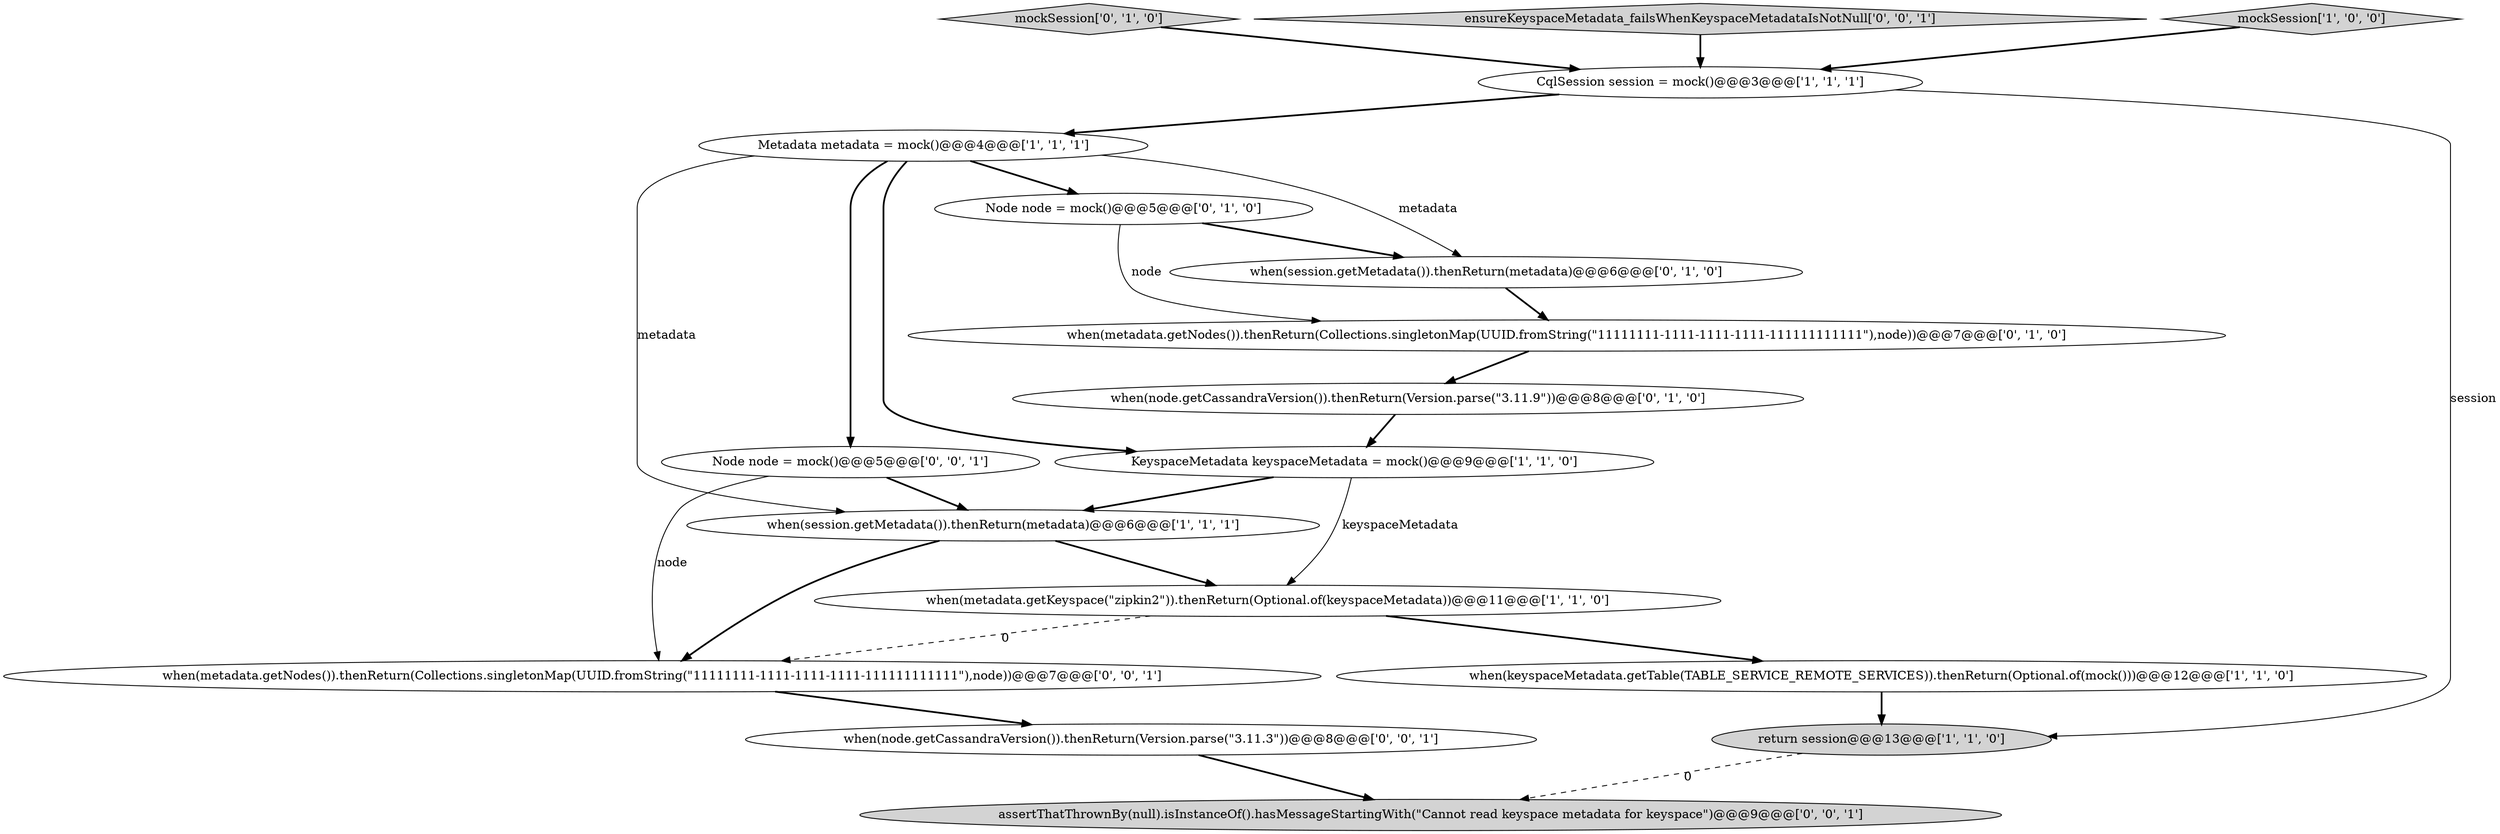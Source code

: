 digraph {
11 [style = filled, label = "when(metadata.getNodes()).thenReturn(Collections.singletonMap(UUID.fromString(\"11111111-1111-1111-1111-111111111111\"),node))@@@7@@@['0', '1', '0']", fillcolor = white, shape = ellipse image = "AAA1AAABBB2BBB"];
9 [style = filled, label = "mockSession['0', '1', '0']", fillcolor = lightgray, shape = diamond image = "AAA0AAABBB2BBB"];
5 [style = filled, label = "Metadata metadata = mock()@@@4@@@['1', '1', '1']", fillcolor = white, shape = ellipse image = "AAA0AAABBB1BBB"];
7 [style = filled, label = "when(session.getMetadata()).thenReturn(metadata)@@@6@@@['1', '1', '1']", fillcolor = white, shape = ellipse image = "AAA0AAABBB1BBB"];
8 [style = filled, label = "when(node.getCassandraVersion()).thenReturn(Version.parse(\"3.11.9\"))@@@8@@@['0', '1', '0']", fillcolor = white, shape = ellipse image = "AAA1AAABBB2BBB"];
2 [style = filled, label = "return session@@@13@@@['1', '1', '0']", fillcolor = lightgray, shape = ellipse image = "AAA0AAABBB1BBB"];
17 [style = filled, label = "ensureKeyspaceMetadata_failsWhenKeyspaceMetadataIsNotNull['0', '0', '1']", fillcolor = lightgray, shape = diamond image = "AAA0AAABBB3BBB"];
4 [style = filled, label = "when(keyspaceMetadata.getTable(TABLE_SERVICE_REMOTE_SERVICES)).thenReturn(Optional.of(mock()))@@@12@@@['1', '1', '0']", fillcolor = white, shape = ellipse image = "AAA0AAABBB1BBB"];
1 [style = filled, label = "mockSession['1', '0', '0']", fillcolor = lightgray, shape = diamond image = "AAA0AAABBB1BBB"];
12 [style = filled, label = "when(session.getMetadata()).thenReturn(metadata)@@@6@@@['0', '1', '0']", fillcolor = white, shape = ellipse image = "AAA1AAABBB2BBB"];
15 [style = filled, label = "when(node.getCassandraVersion()).thenReturn(Version.parse(\"3.11.3\"))@@@8@@@['0', '0', '1']", fillcolor = white, shape = ellipse image = "AAA0AAABBB3BBB"];
13 [style = filled, label = "Node node = mock()@@@5@@@['0', '0', '1']", fillcolor = white, shape = ellipse image = "AAA0AAABBB3BBB"];
14 [style = filled, label = "when(metadata.getNodes()).thenReturn(Collections.singletonMap(UUID.fromString(\"11111111-1111-1111-1111-111111111111\"),node))@@@7@@@['0', '0', '1']", fillcolor = white, shape = ellipse image = "AAA0AAABBB3BBB"];
16 [style = filled, label = "assertThatThrownBy(null).isInstanceOf().hasMessageStartingWith(\"Cannot read keyspace metadata for keyspace\")@@@9@@@['0', '0', '1']", fillcolor = lightgray, shape = ellipse image = "AAA0AAABBB3BBB"];
6 [style = filled, label = "KeyspaceMetadata keyspaceMetadata = mock()@@@9@@@['1', '1', '0']", fillcolor = white, shape = ellipse image = "AAA0AAABBB1BBB"];
0 [style = filled, label = "CqlSession session = mock()@@@3@@@['1', '1', '1']", fillcolor = white, shape = ellipse image = "AAA0AAABBB1BBB"];
3 [style = filled, label = "when(metadata.getKeyspace(\"zipkin2\")).thenReturn(Optional.of(keyspaceMetadata))@@@11@@@['1', '1', '0']", fillcolor = white, shape = ellipse image = "AAA0AAABBB1BBB"];
10 [style = filled, label = "Node node = mock()@@@5@@@['0', '1', '0']", fillcolor = white, shape = ellipse image = "AAA1AAABBB2BBB"];
13->7 [style = bold, label=""];
6->3 [style = solid, label="keyspaceMetadata"];
3->14 [style = dashed, label="0"];
9->0 [style = bold, label=""];
8->6 [style = bold, label=""];
13->14 [style = solid, label="node"];
5->10 [style = bold, label=""];
5->13 [style = bold, label=""];
4->2 [style = bold, label=""];
5->12 [style = solid, label="metadata"];
7->14 [style = bold, label=""];
10->12 [style = bold, label=""];
7->3 [style = bold, label=""];
2->16 [style = dashed, label="0"];
11->8 [style = bold, label=""];
15->16 [style = bold, label=""];
0->2 [style = solid, label="session"];
12->11 [style = bold, label=""];
0->5 [style = bold, label=""];
6->7 [style = bold, label=""];
10->11 [style = solid, label="node"];
14->15 [style = bold, label=""];
5->7 [style = solid, label="metadata"];
3->4 [style = bold, label=""];
17->0 [style = bold, label=""];
5->6 [style = bold, label=""];
1->0 [style = bold, label=""];
}
